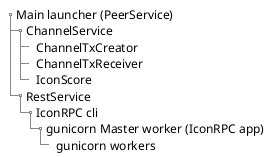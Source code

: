 @startuml
title A

@startsalt
{
    {T
    + Main launcher (PeerService)
    ++ ChannelService
    +++ ChannelTxCreator
    +++ ChannelTxReceiver
    +++ IconScore
    ++ RestService
    +++ IconRPC cli
    ++++ gunicorn Master worker (IconRPC app)
    +++++ gunicorn workers
    }
}
@endsalt

@enduml
